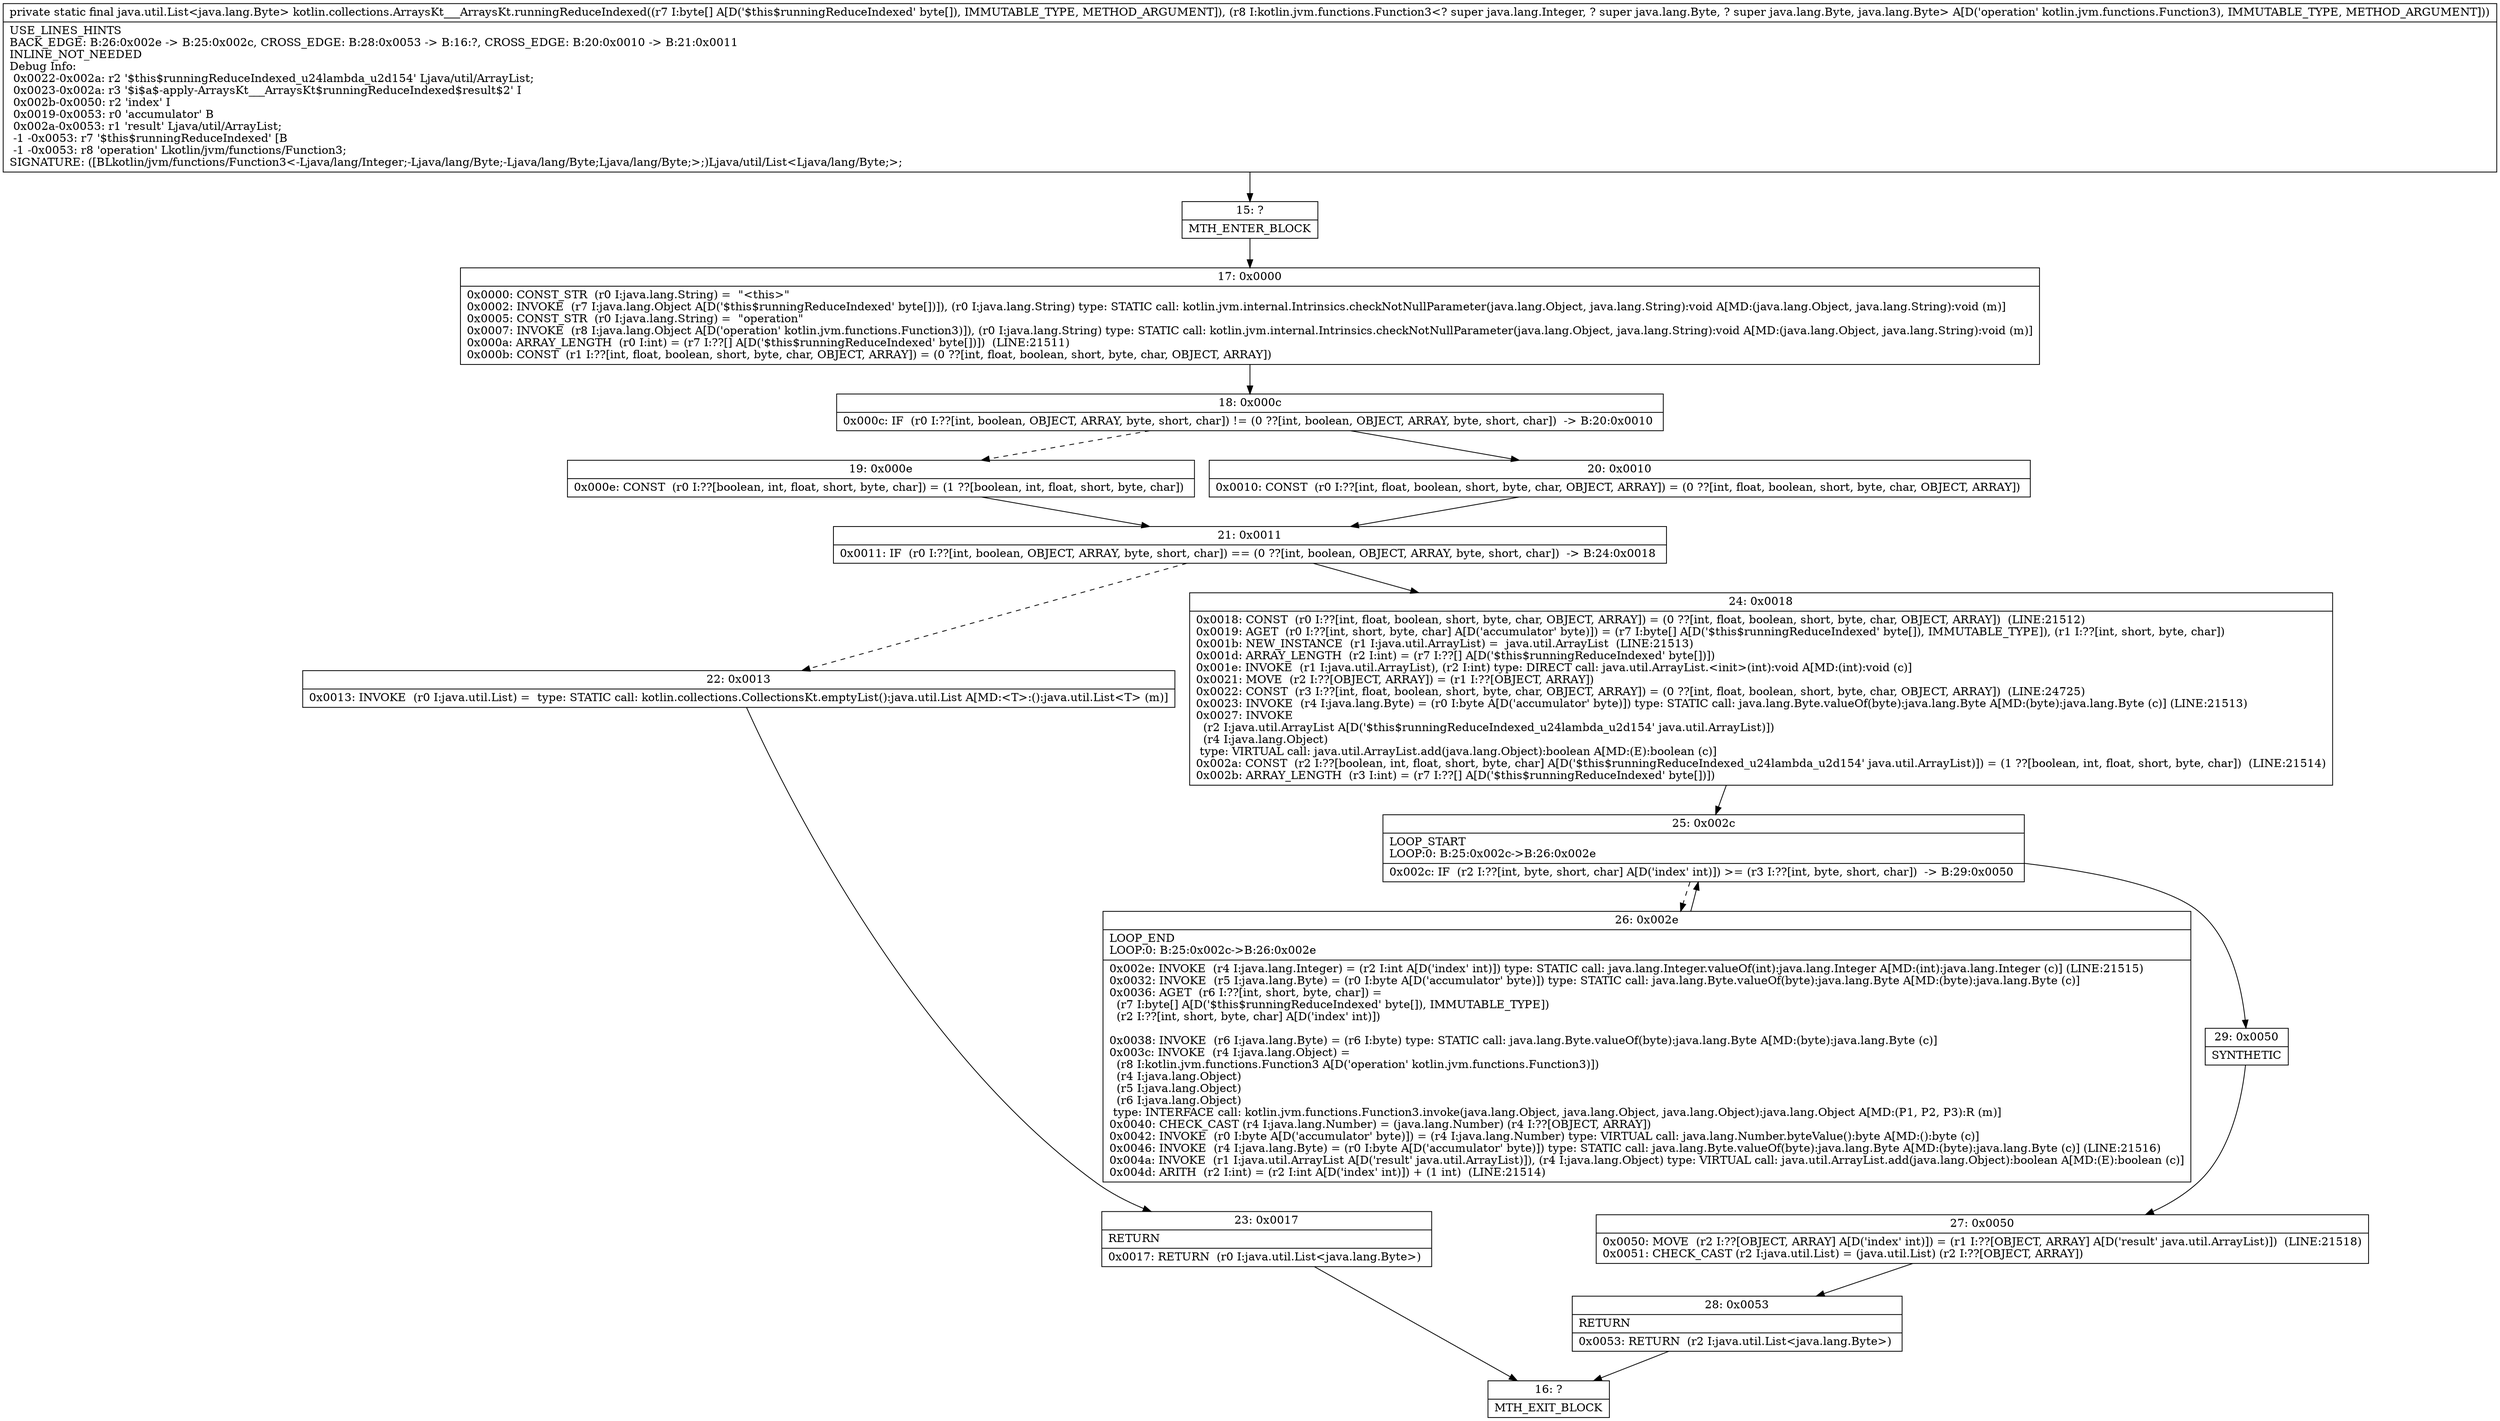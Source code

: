 digraph "CFG forkotlin.collections.ArraysKt___ArraysKt.runningReduceIndexed([BLkotlin\/jvm\/functions\/Function3;)Ljava\/util\/List;" {
Node_15 [shape=record,label="{15\:\ ?|MTH_ENTER_BLOCK\l}"];
Node_17 [shape=record,label="{17\:\ 0x0000|0x0000: CONST_STR  (r0 I:java.lang.String) =  \"\<this\>\" \l0x0002: INVOKE  (r7 I:java.lang.Object A[D('$this$runningReduceIndexed' byte[])]), (r0 I:java.lang.String) type: STATIC call: kotlin.jvm.internal.Intrinsics.checkNotNullParameter(java.lang.Object, java.lang.String):void A[MD:(java.lang.Object, java.lang.String):void (m)]\l0x0005: CONST_STR  (r0 I:java.lang.String) =  \"operation\" \l0x0007: INVOKE  (r8 I:java.lang.Object A[D('operation' kotlin.jvm.functions.Function3)]), (r0 I:java.lang.String) type: STATIC call: kotlin.jvm.internal.Intrinsics.checkNotNullParameter(java.lang.Object, java.lang.String):void A[MD:(java.lang.Object, java.lang.String):void (m)]\l0x000a: ARRAY_LENGTH  (r0 I:int) = (r7 I:??[] A[D('$this$runningReduceIndexed' byte[])])  (LINE:21511)\l0x000b: CONST  (r1 I:??[int, float, boolean, short, byte, char, OBJECT, ARRAY]) = (0 ??[int, float, boolean, short, byte, char, OBJECT, ARRAY]) \l}"];
Node_18 [shape=record,label="{18\:\ 0x000c|0x000c: IF  (r0 I:??[int, boolean, OBJECT, ARRAY, byte, short, char]) != (0 ??[int, boolean, OBJECT, ARRAY, byte, short, char])  \-\> B:20:0x0010 \l}"];
Node_19 [shape=record,label="{19\:\ 0x000e|0x000e: CONST  (r0 I:??[boolean, int, float, short, byte, char]) = (1 ??[boolean, int, float, short, byte, char]) \l}"];
Node_21 [shape=record,label="{21\:\ 0x0011|0x0011: IF  (r0 I:??[int, boolean, OBJECT, ARRAY, byte, short, char]) == (0 ??[int, boolean, OBJECT, ARRAY, byte, short, char])  \-\> B:24:0x0018 \l}"];
Node_22 [shape=record,label="{22\:\ 0x0013|0x0013: INVOKE  (r0 I:java.util.List) =  type: STATIC call: kotlin.collections.CollectionsKt.emptyList():java.util.List A[MD:\<T\>:():java.util.List\<T\> (m)]\l}"];
Node_23 [shape=record,label="{23\:\ 0x0017|RETURN\l|0x0017: RETURN  (r0 I:java.util.List\<java.lang.Byte\>) \l}"];
Node_16 [shape=record,label="{16\:\ ?|MTH_EXIT_BLOCK\l}"];
Node_24 [shape=record,label="{24\:\ 0x0018|0x0018: CONST  (r0 I:??[int, float, boolean, short, byte, char, OBJECT, ARRAY]) = (0 ??[int, float, boolean, short, byte, char, OBJECT, ARRAY])  (LINE:21512)\l0x0019: AGET  (r0 I:??[int, short, byte, char] A[D('accumulator' byte)]) = (r7 I:byte[] A[D('$this$runningReduceIndexed' byte[]), IMMUTABLE_TYPE]), (r1 I:??[int, short, byte, char]) \l0x001b: NEW_INSTANCE  (r1 I:java.util.ArrayList) =  java.util.ArrayList  (LINE:21513)\l0x001d: ARRAY_LENGTH  (r2 I:int) = (r7 I:??[] A[D('$this$runningReduceIndexed' byte[])]) \l0x001e: INVOKE  (r1 I:java.util.ArrayList), (r2 I:int) type: DIRECT call: java.util.ArrayList.\<init\>(int):void A[MD:(int):void (c)]\l0x0021: MOVE  (r2 I:??[OBJECT, ARRAY]) = (r1 I:??[OBJECT, ARRAY]) \l0x0022: CONST  (r3 I:??[int, float, boolean, short, byte, char, OBJECT, ARRAY]) = (0 ??[int, float, boolean, short, byte, char, OBJECT, ARRAY])  (LINE:24725)\l0x0023: INVOKE  (r4 I:java.lang.Byte) = (r0 I:byte A[D('accumulator' byte)]) type: STATIC call: java.lang.Byte.valueOf(byte):java.lang.Byte A[MD:(byte):java.lang.Byte (c)] (LINE:21513)\l0x0027: INVOKE  \l  (r2 I:java.util.ArrayList A[D('$this$runningReduceIndexed_u24lambda_u2d154' java.util.ArrayList)])\l  (r4 I:java.lang.Object)\l type: VIRTUAL call: java.util.ArrayList.add(java.lang.Object):boolean A[MD:(E):boolean (c)]\l0x002a: CONST  (r2 I:??[boolean, int, float, short, byte, char] A[D('$this$runningReduceIndexed_u24lambda_u2d154' java.util.ArrayList)]) = (1 ??[boolean, int, float, short, byte, char])  (LINE:21514)\l0x002b: ARRAY_LENGTH  (r3 I:int) = (r7 I:??[] A[D('$this$runningReduceIndexed' byte[])]) \l}"];
Node_25 [shape=record,label="{25\:\ 0x002c|LOOP_START\lLOOP:0: B:25:0x002c\-\>B:26:0x002e\l|0x002c: IF  (r2 I:??[int, byte, short, char] A[D('index' int)]) \>= (r3 I:??[int, byte, short, char])  \-\> B:29:0x0050 \l}"];
Node_26 [shape=record,label="{26\:\ 0x002e|LOOP_END\lLOOP:0: B:25:0x002c\-\>B:26:0x002e\l|0x002e: INVOKE  (r4 I:java.lang.Integer) = (r2 I:int A[D('index' int)]) type: STATIC call: java.lang.Integer.valueOf(int):java.lang.Integer A[MD:(int):java.lang.Integer (c)] (LINE:21515)\l0x0032: INVOKE  (r5 I:java.lang.Byte) = (r0 I:byte A[D('accumulator' byte)]) type: STATIC call: java.lang.Byte.valueOf(byte):java.lang.Byte A[MD:(byte):java.lang.Byte (c)]\l0x0036: AGET  (r6 I:??[int, short, byte, char]) = \l  (r7 I:byte[] A[D('$this$runningReduceIndexed' byte[]), IMMUTABLE_TYPE])\l  (r2 I:??[int, short, byte, char] A[D('index' int)])\l \l0x0038: INVOKE  (r6 I:java.lang.Byte) = (r6 I:byte) type: STATIC call: java.lang.Byte.valueOf(byte):java.lang.Byte A[MD:(byte):java.lang.Byte (c)]\l0x003c: INVOKE  (r4 I:java.lang.Object) = \l  (r8 I:kotlin.jvm.functions.Function3 A[D('operation' kotlin.jvm.functions.Function3)])\l  (r4 I:java.lang.Object)\l  (r5 I:java.lang.Object)\l  (r6 I:java.lang.Object)\l type: INTERFACE call: kotlin.jvm.functions.Function3.invoke(java.lang.Object, java.lang.Object, java.lang.Object):java.lang.Object A[MD:(P1, P2, P3):R (m)]\l0x0040: CHECK_CAST (r4 I:java.lang.Number) = (java.lang.Number) (r4 I:??[OBJECT, ARRAY]) \l0x0042: INVOKE  (r0 I:byte A[D('accumulator' byte)]) = (r4 I:java.lang.Number) type: VIRTUAL call: java.lang.Number.byteValue():byte A[MD:():byte (c)]\l0x0046: INVOKE  (r4 I:java.lang.Byte) = (r0 I:byte A[D('accumulator' byte)]) type: STATIC call: java.lang.Byte.valueOf(byte):java.lang.Byte A[MD:(byte):java.lang.Byte (c)] (LINE:21516)\l0x004a: INVOKE  (r1 I:java.util.ArrayList A[D('result' java.util.ArrayList)]), (r4 I:java.lang.Object) type: VIRTUAL call: java.util.ArrayList.add(java.lang.Object):boolean A[MD:(E):boolean (c)]\l0x004d: ARITH  (r2 I:int) = (r2 I:int A[D('index' int)]) + (1 int)  (LINE:21514)\l}"];
Node_29 [shape=record,label="{29\:\ 0x0050|SYNTHETIC\l}"];
Node_27 [shape=record,label="{27\:\ 0x0050|0x0050: MOVE  (r2 I:??[OBJECT, ARRAY] A[D('index' int)]) = (r1 I:??[OBJECT, ARRAY] A[D('result' java.util.ArrayList)])  (LINE:21518)\l0x0051: CHECK_CAST (r2 I:java.util.List) = (java.util.List) (r2 I:??[OBJECT, ARRAY]) \l}"];
Node_28 [shape=record,label="{28\:\ 0x0053|RETURN\l|0x0053: RETURN  (r2 I:java.util.List\<java.lang.Byte\>) \l}"];
Node_20 [shape=record,label="{20\:\ 0x0010|0x0010: CONST  (r0 I:??[int, float, boolean, short, byte, char, OBJECT, ARRAY]) = (0 ??[int, float, boolean, short, byte, char, OBJECT, ARRAY]) \l}"];
MethodNode[shape=record,label="{private static final java.util.List\<java.lang.Byte\> kotlin.collections.ArraysKt___ArraysKt.runningReduceIndexed((r7 I:byte[] A[D('$this$runningReduceIndexed' byte[]), IMMUTABLE_TYPE, METHOD_ARGUMENT]), (r8 I:kotlin.jvm.functions.Function3\<? super java.lang.Integer, ? super java.lang.Byte, ? super java.lang.Byte, java.lang.Byte\> A[D('operation' kotlin.jvm.functions.Function3), IMMUTABLE_TYPE, METHOD_ARGUMENT]))  | USE_LINES_HINTS\lBACK_EDGE: B:26:0x002e \-\> B:25:0x002c, CROSS_EDGE: B:28:0x0053 \-\> B:16:?, CROSS_EDGE: B:20:0x0010 \-\> B:21:0x0011\lINLINE_NOT_NEEDED\lDebug Info:\l  0x0022\-0x002a: r2 '$this$runningReduceIndexed_u24lambda_u2d154' Ljava\/util\/ArrayList;\l  0x0023\-0x002a: r3 '$i$a$\-apply\-ArraysKt___ArraysKt$runningReduceIndexed$result$2' I\l  0x002b\-0x0050: r2 'index' I\l  0x0019\-0x0053: r0 'accumulator' B\l  0x002a\-0x0053: r1 'result' Ljava\/util\/ArrayList;\l  \-1 \-0x0053: r7 '$this$runningReduceIndexed' [B\l  \-1 \-0x0053: r8 'operation' Lkotlin\/jvm\/functions\/Function3;\lSIGNATURE: ([BLkotlin\/jvm\/functions\/Function3\<\-Ljava\/lang\/Integer;\-Ljava\/lang\/Byte;\-Ljava\/lang\/Byte;Ljava\/lang\/Byte;\>;)Ljava\/util\/List\<Ljava\/lang\/Byte;\>;\l}"];
MethodNode -> Node_15;Node_15 -> Node_17;
Node_17 -> Node_18;
Node_18 -> Node_19[style=dashed];
Node_18 -> Node_20;
Node_19 -> Node_21;
Node_21 -> Node_22[style=dashed];
Node_21 -> Node_24;
Node_22 -> Node_23;
Node_23 -> Node_16;
Node_24 -> Node_25;
Node_25 -> Node_26[style=dashed];
Node_25 -> Node_29;
Node_26 -> Node_25;
Node_29 -> Node_27;
Node_27 -> Node_28;
Node_28 -> Node_16;
Node_20 -> Node_21;
}

